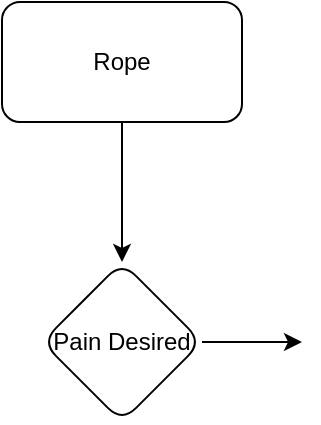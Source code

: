 <mxfile version="21.1.2" type="github">
  <diagram id="C5RBs43oDa-KdzZeNtuy" name="Page-1">
    <mxGraphModel dx="1434" dy="807" grid="1" gridSize="10" guides="1" tooltips="1" connect="1" arrows="1" fold="1" page="1" pageScale="1" pageWidth="827" pageHeight="1169" math="0" shadow="0">
      <root>
        <mxCell id="WIyWlLk6GJQsqaUBKTNV-0" />
        <mxCell id="WIyWlLk6GJQsqaUBKTNV-1" parent="WIyWlLk6GJQsqaUBKTNV-0" />
        <mxCell id="qXSgGO67rD7gEp3-hu8g-3" value="" style="edgeStyle=orthogonalEdgeStyle;rounded=0;orthogonalLoop=1;jettySize=auto;html=1;" edge="1" parent="WIyWlLk6GJQsqaUBKTNV-1" source="qXSgGO67rD7gEp3-hu8g-1" target="qXSgGO67rD7gEp3-hu8g-2">
          <mxGeometry relative="1" as="geometry" />
        </mxCell>
        <mxCell id="qXSgGO67rD7gEp3-hu8g-1" value="Rope" style="rounded=1;whiteSpace=wrap;html=1;" vertex="1" parent="WIyWlLk6GJQsqaUBKTNV-1">
          <mxGeometry x="80" y="80" width="120" height="60" as="geometry" />
        </mxCell>
        <mxCell id="qXSgGO67rD7gEp3-hu8g-4" style="edgeStyle=orthogonalEdgeStyle;rounded=0;orthogonalLoop=1;jettySize=auto;html=1;exitX=1;exitY=0.5;exitDx=0;exitDy=0;exitPerimeter=0;" edge="1" parent="WIyWlLk6GJQsqaUBKTNV-1" source="qXSgGO67rD7gEp3-hu8g-2">
          <mxGeometry relative="1" as="geometry">
            <mxPoint x="230" y="250" as="targetPoint" />
            <Array as="points" />
          </mxGeometry>
        </mxCell>
        <mxCell id="qXSgGO67rD7gEp3-hu8g-2" value="Pain Desired" style="rhombus;whiteSpace=wrap;html=1;rounded=1;" vertex="1" parent="WIyWlLk6GJQsqaUBKTNV-1">
          <mxGeometry x="100" y="210" width="80" height="80" as="geometry" />
        </mxCell>
      </root>
    </mxGraphModel>
  </diagram>
</mxfile>

